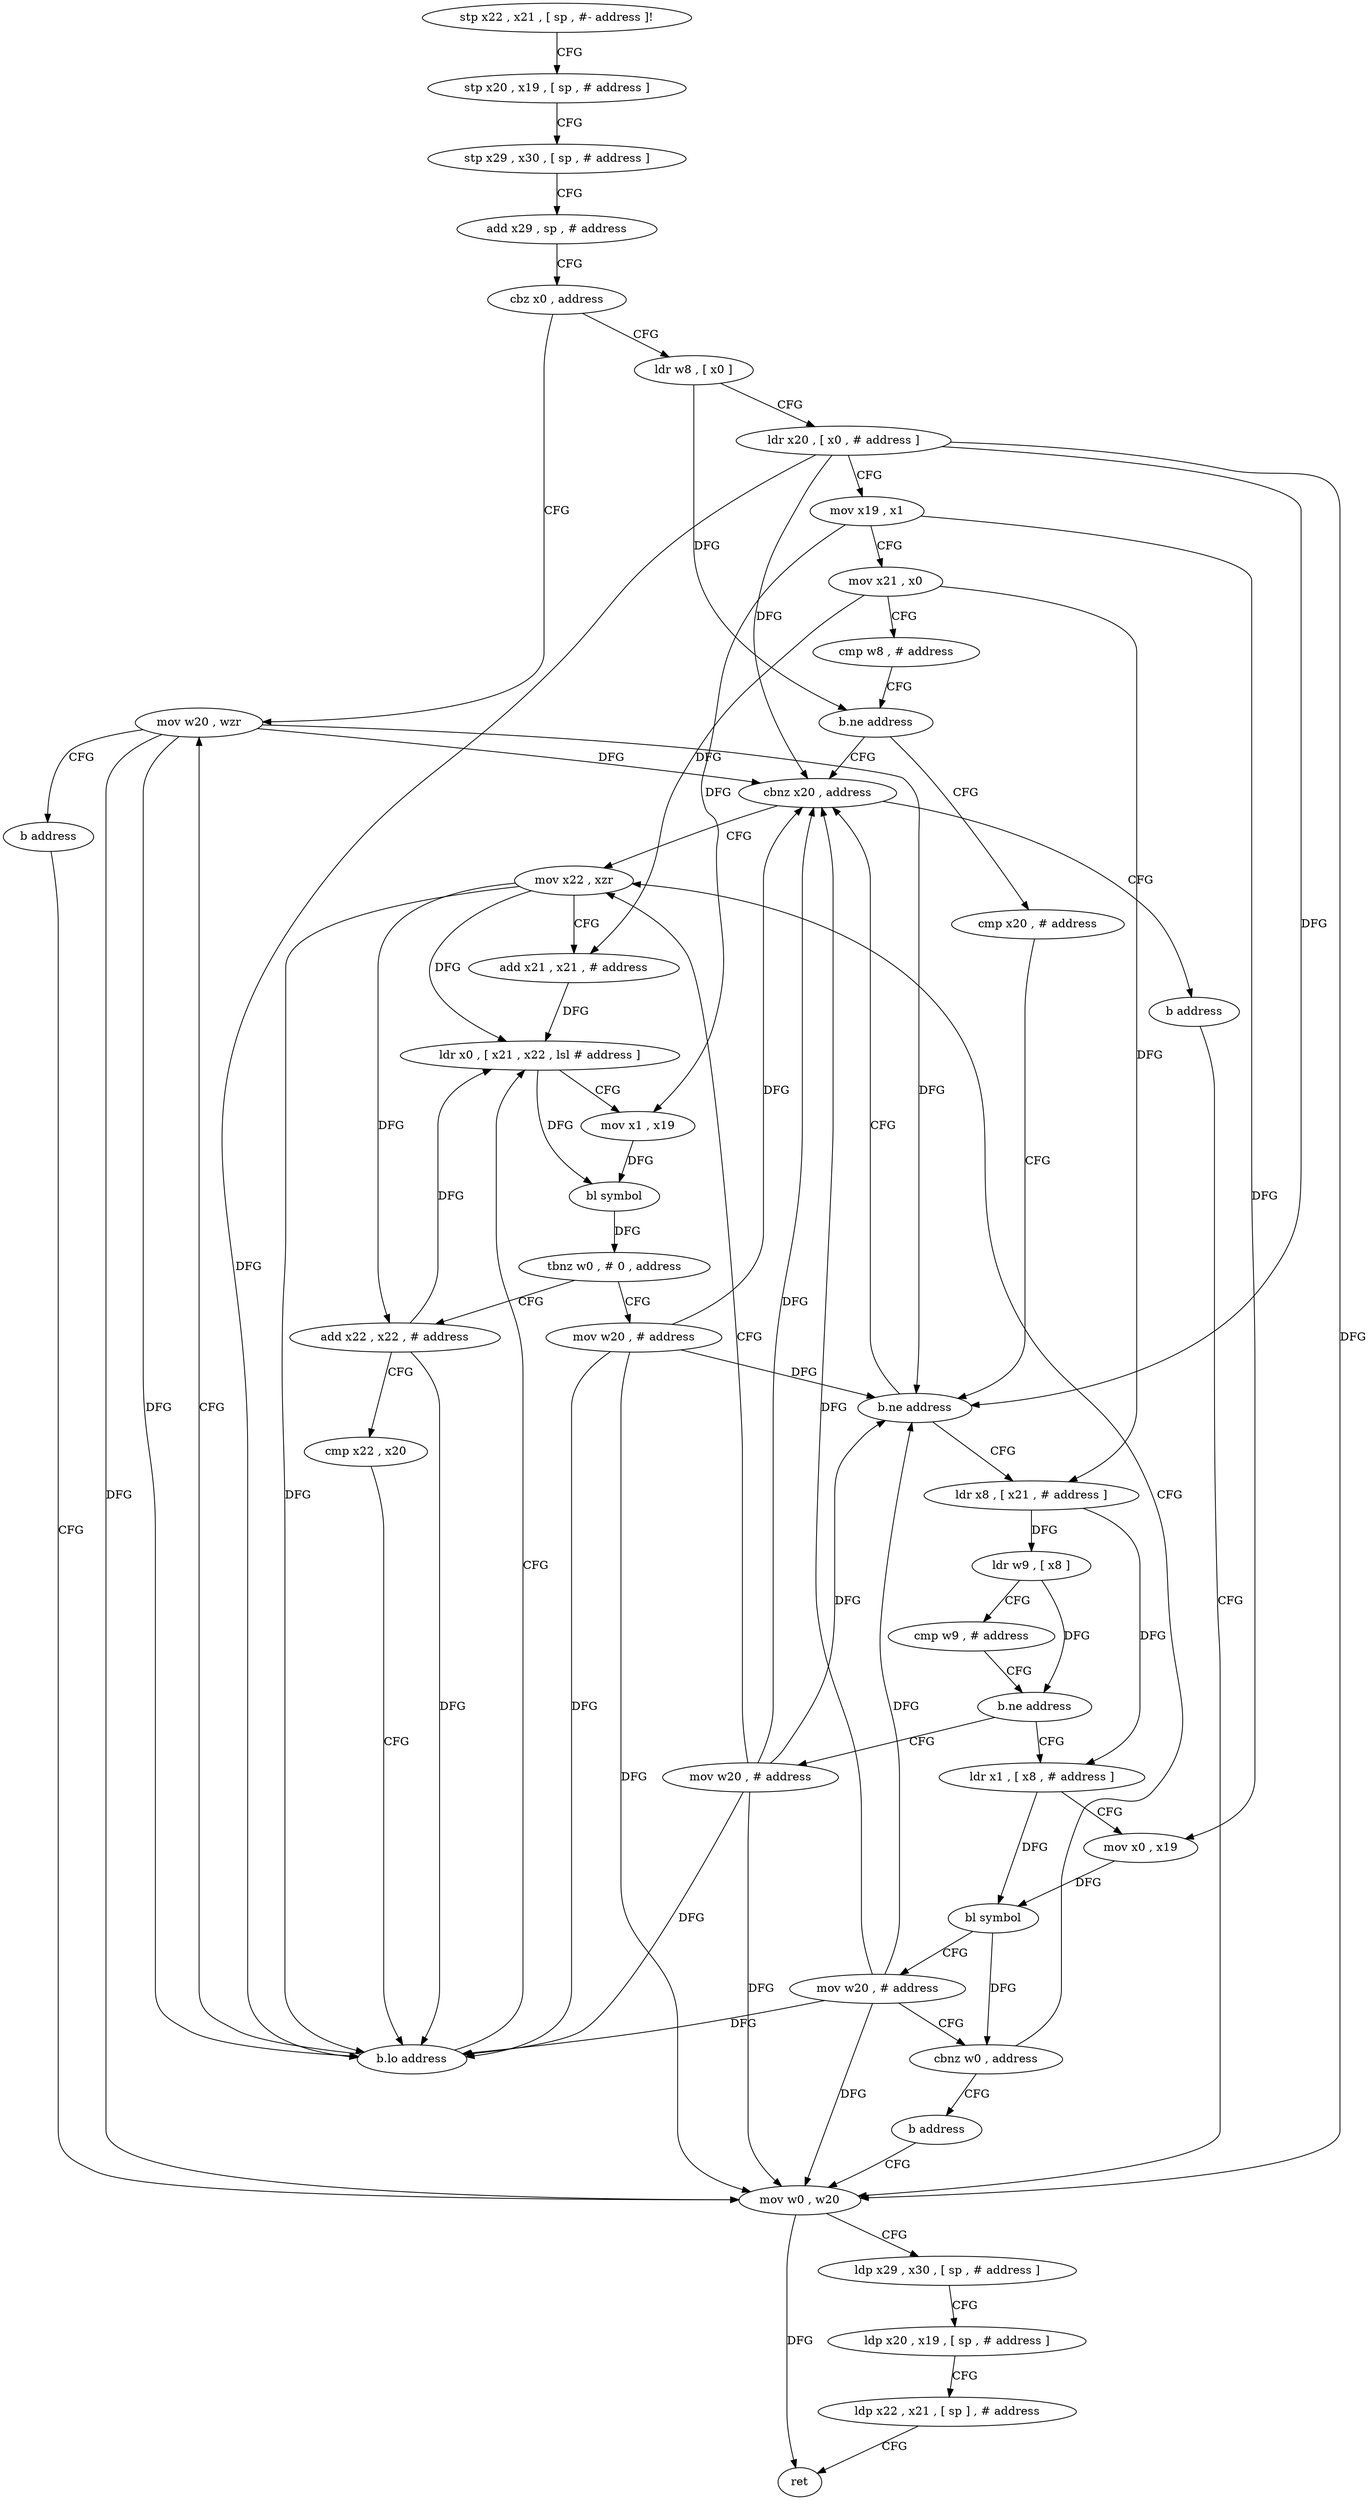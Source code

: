 digraph "func" {
"115404" [label = "stp x22 , x21 , [ sp , #- address ]!" ]
"115408" [label = "stp x20 , x19 , [ sp , # address ]" ]
"115412" [label = "stp x29 , x30 , [ sp , # address ]" ]
"115416" [label = "add x29 , sp , # address" ]
"115420" [label = "cbz x0 , address" ]
"115544" [label = "mov w20 , wzr" ]
"115424" [label = "ldr w8 , [ x0 ]" ]
"115548" [label = "b address" ]
"115556" [label = "mov w0 , w20" ]
"115428" [label = "ldr x20 , [ x0 , # address ]" ]
"115432" [label = "mov x19 , x1" ]
"115436" [label = "mov x21 , x0" ]
"115440" [label = "cmp w8 , # address" ]
"115444" [label = "b.ne address" ]
"115496" [label = "cbnz x20 , address" ]
"115448" [label = "cmp x20 , # address" ]
"115560" [label = "ldp x29 , x30 , [ sp , # address ]" ]
"115564" [label = "ldp x20 , x19 , [ sp , # address ]" ]
"115568" [label = "ldp x22 , x21 , [ sp ] , # address" ]
"115572" [label = "ret" ]
"115508" [label = "mov x22 , xzr" ]
"115500" [label = "b address" ]
"115452" [label = "b.ne address" ]
"115456" [label = "ldr x8 , [ x21 , # address ]" ]
"115512" [label = "add x21 , x21 , # address" ]
"115516" [label = "ldr x0 , [ x21 , x22 , lsl # address ]" ]
"115460" [label = "ldr w9 , [ x8 ]" ]
"115464" [label = "cmp w9 , # address" ]
"115468" [label = "b.ne address" ]
"115504" [label = "mov w20 , # address" ]
"115472" [label = "ldr x1 , [ x8 , # address ]" ]
"115552" [label = "mov w20 , # address" ]
"115532" [label = "add x22 , x22 , # address" ]
"115536" [label = "cmp x22 , x20" ]
"115540" [label = "b.lo address" ]
"115476" [label = "mov x0 , x19" ]
"115480" [label = "bl symbol" ]
"115484" [label = "mov w20 , # address" ]
"115488" [label = "cbnz w0 , address" ]
"115492" [label = "b address" ]
"115520" [label = "mov x1 , x19" ]
"115524" [label = "bl symbol" ]
"115528" [label = "tbnz w0 , # 0 , address" ]
"115404" -> "115408" [ label = "CFG" ]
"115408" -> "115412" [ label = "CFG" ]
"115412" -> "115416" [ label = "CFG" ]
"115416" -> "115420" [ label = "CFG" ]
"115420" -> "115544" [ label = "CFG" ]
"115420" -> "115424" [ label = "CFG" ]
"115544" -> "115548" [ label = "CFG" ]
"115544" -> "115556" [ label = "DFG" ]
"115544" -> "115496" [ label = "DFG" ]
"115544" -> "115452" [ label = "DFG" ]
"115544" -> "115540" [ label = "DFG" ]
"115424" -> "115428" [ label = "CFG" ]
"115424" -> "115444" [ label = "DFG" ]
"115548" -> "115556" [ label = "CFG" ]
"115556" -> "115560" [ label = "CFG" ]
"115556" -> "115572" [ label = "DFG" ]
"115428" -> "115432" [ label = "CFG" ]
"115428" -> "115556" [ label = "DFG" ]
"115428" -> "115496" [ label = "DFG" ]
"115428" -> "115452" [ label = "DFG" ]
"115428" -> "115540" [ label = "DFG" ]
"115432" -> "115436" [ label = "CFG" ]
"115432" -> "115520" [ label = "DFG" ]
"115432" -> "115476" [ label = "DFG" ]
"115436" -> "115440" [ label = "CFG" ]
"115436" -> "115512" [ label = "DFG" ]
"115436" -> "115456" [ label = "DFG" ]
"115440" -> "115444" [ label = "CFG" ]
"115444" -> "115496" [ label = "CFG" ]
"115444" -> "115448" [ label = "CFG" ]
"115496" -> "115508" [ label = "CFG" ]
"115496" -> "115500" [ label = "CFG" ]
"115448" -> "115452" [ label = "CFG" ]
"115560" -> "115564" [ label = "CFG" ]
"115564" -> "115568" [ label = "CFG" ]
"115568" -> "115572" [ label = "CFG" ]
"115508" -> "115512" [ label = "CFG" ]
"115508" -> "115516" [ label = "DFG" ]
"115508" -> "115532" [ label = "DFG" ]
"115508" -> "115540" [ label = "DFG" ]
"115500" -> "115556" [ label = "CFG" ]
"115452" -> "115496" [ label = "CFG" ]
"115452" -> "115456" [ label = "CFG" ]
"115456" -> "115460" [ label = "DFG" ]
"115456" -> "115472" [ label = "DFG" ]
"115512" -> "115516" [ label = "DFG" ]
"115516" -> "115520" [ label = "CFG" ]
"115516" -> "115524" [ label = "DFG" ]
"115460" -> "115464" [ label = "CFG" ]
"115460" -> "115468" [ label = "DFG" ]
"115464" -> "115468" [ label = "CFG" ]
"115468" -> "115504" [ label = "CFG" ]
"115468" -> "115472" [ label = "CFG" ]
"115504" -> "115508" [ label = "CFG" ]
"115504" -> "115556" [ label = "DFG" ]
"115504" -> "115496" [ label = "DFG" ]
"115504" -> "115452" [ label = "DFG" ]
"115504" -> "115540" [ label = "DFG" ]
"115472" -> "115476" [ label = "CFG" ]
"115472" -> "115480" [ label = "DFG" ]
"115552" -> "115556" [ label = "DFG" ]
"115552" -> "115496" [ label = "DFG" ]
"115552" -> "115452" [ label = "DFG" ]
"115552" -> "115540" [ label = "DFG" ]
"115532" -> "115536" [ label = "CFG" ]
"115532" -> "115516" [ label = "DFG" ]
"115532" -> "115540" [ label = "DFG" ]
"115536" -> "115540" [ label = "CFG" ]
"115540" -> "115516" [ label = "CFG" ]
"115540" -> "115544" [ label = "CFG" ]
"115476" -> "115480" [ label = "DFG" ]
"115480" -> "115484" [ label = "CFG" ]
"115480" -> "115488" [ label = "DFG" ]
"115484" -> "115488" [ label = "CFG" ]
"115484" -> "115556" [ label = "DFG" ]
"115484" -> "115496" [ label = "DFG" ]
"115484" -> "115452" [ label = "DFG" ]
"115484" -> "115540" [ label = "DFG" ]
"115488" -> "115508" [ label = "CFG" ]
"115488" -> "115492" [ label = "CFG" ]
"115492" -> "115556" [ label = "CFG" ]
"115520" -> "115524" [ label = "DFG" ]
"115524" -> "115528" [ label = "DFG" ]
"115528" -> "115552" [ label = "CFG" ]
"115528" -> "115532" [ label = "CFG" ]
}
